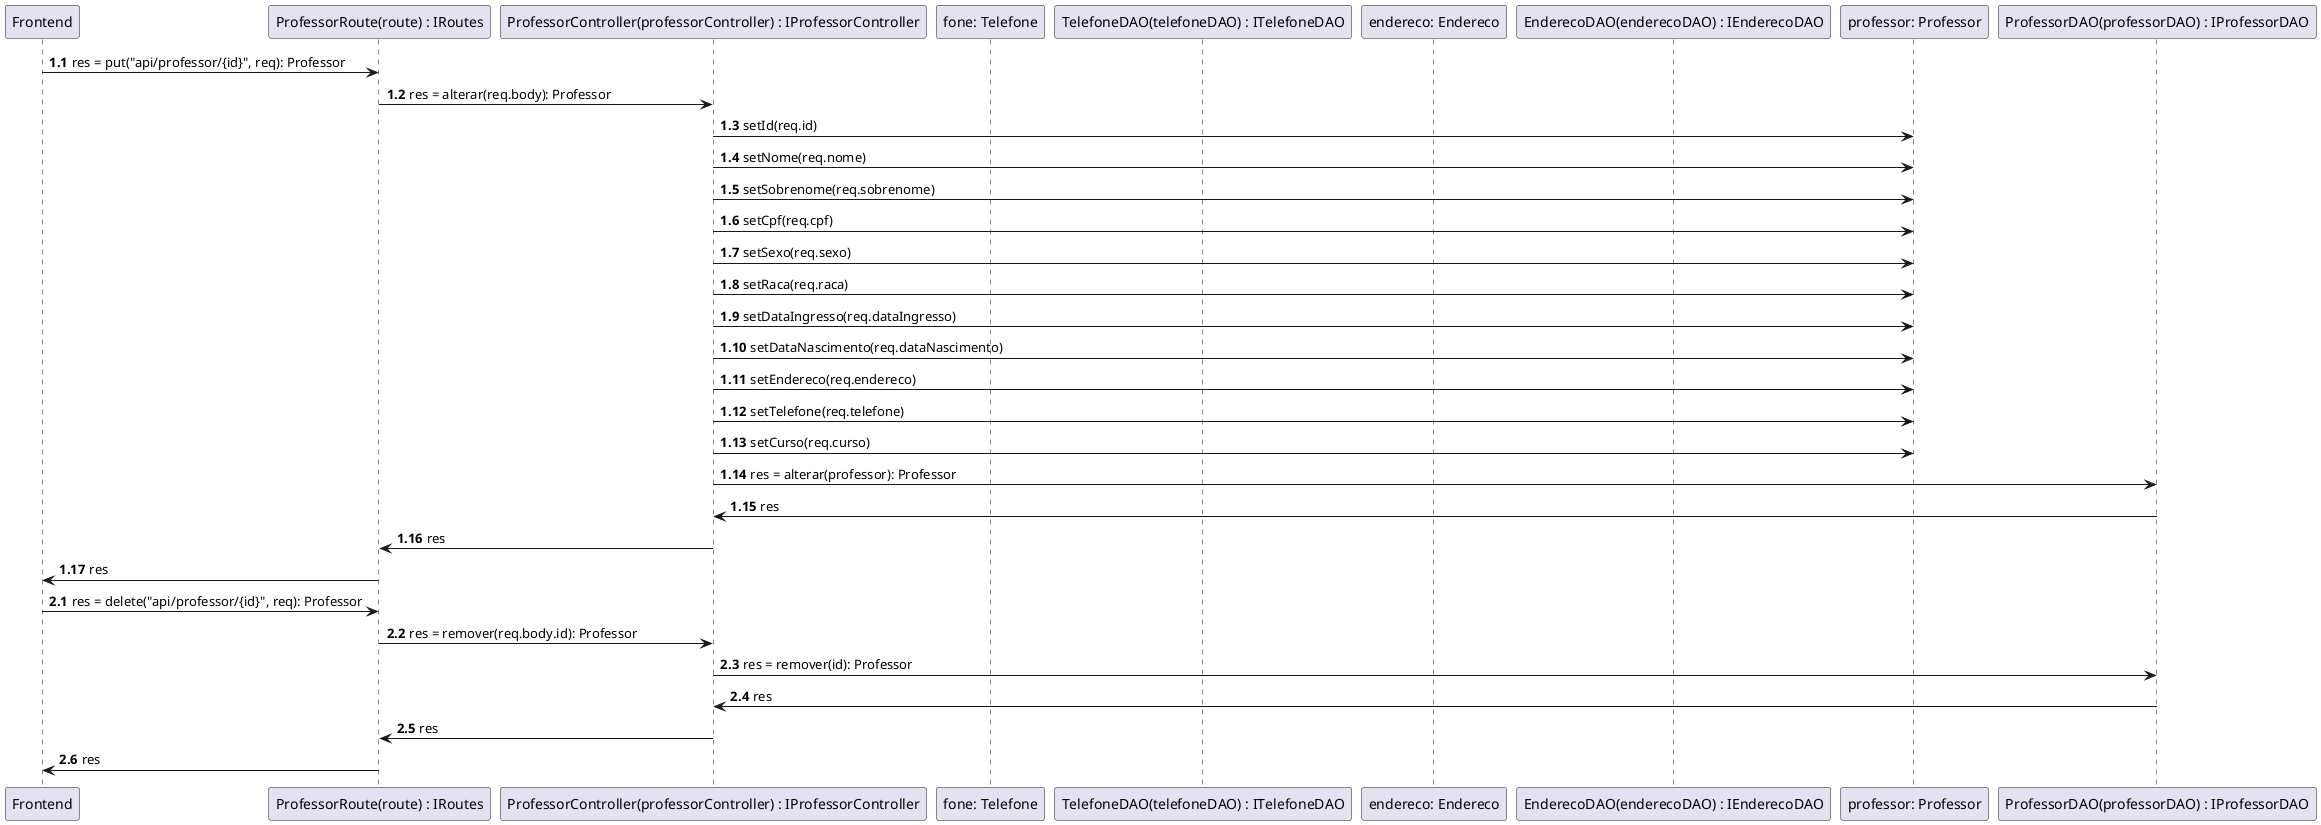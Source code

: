 @startuml Diagrama de Sequencia

participant Frontend as Frontend
participant "ProfessorRoute(route) : IRoutes" as Routes
participant "ProfessorController(professorController) : IProfessorController" as ProfessorController
participant "fone: Telefone" as Telefone
participant "TelefoneDAO(telefoneDAO) : ITelefoneDAO" as TelefoneDAO
participant "endereco: Endereco" as Endereco
participant "EnderecoDAO(enderecoDAO) : IEnderecoDAO" as EnderecoDAO
participant "professor: Professor" as Professor
participant "ProfessorDAO(professorDAO) : IProfessorDAO" as ProfessorDAO

autonumber 1.1
' Alterar professor
Frontend->Routes: res = put("api/professor/{id}", req): Professor
Routes->ProfessorController: res = alterar(req.body): Professor
ProfessorController->Professor: setId(req.id)
ProfessorController->Professor: setNome(req.nome)
ProfessorController->Professor: setSobrenome(req.sobrenome)
ProfessorController->Professor: setCpf(req.cpf)
ProfessorController->Professor: setSexo(req.sexo)
ProfessorController->Professor: setRaca(req.raca)
ProfessorController->Professor: setDataIngresso(req.dataIngresso)
ProfessorController->Professor: setDataNascimento(req.dataNascimento)
ProfessorController->Professor: setEndereco(req.endereco)
ProfessorController->Professor: setTelefone(req.telefone)
ProfessorController->Professor: setCurso(req.curso)
ProfessorController->ProfessorDAO: res = alterar(professor): Professor
ProfessorDAO->ProfessorController: res
ProfessorController->Routes: res
Routes->Frontend: res

' Deletar professor
autonumber inc A
Frontend->Routes: res = delete("api/professor/{id}", req): Professor
Routes->ProfessorController: res = remover(req.body.id): Professor
ProfessorController->ProfessorDAO: res = remover(id): Professor
ProfessorDAO->ProfessorController: res
ProfessorController->Routes: res
Routes->Frontend: res
